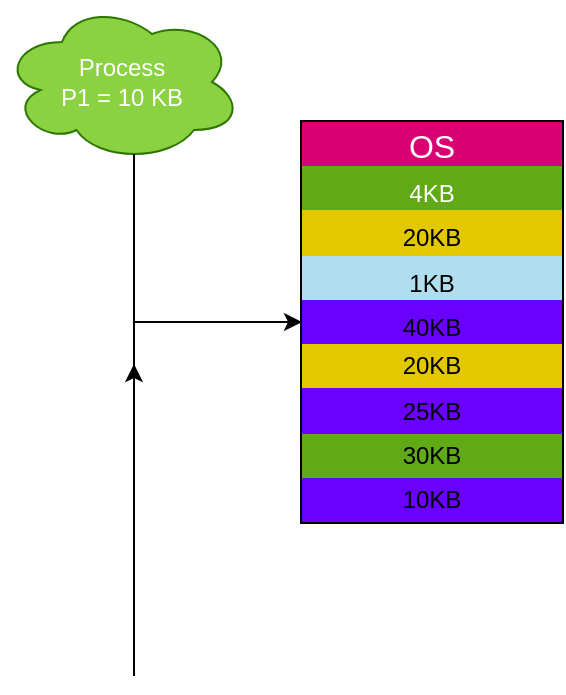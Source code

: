 <mxfile version="24.8.9">
  <diagram name="Page-1" id="Ltw2sKbZG8qRHOZKxxx9">
    <mxGraphModel dx="803" dy="145" grid="1" gridSize="10" guides="1" tooltips="1" connect="1" arrows="1" fold="1" page="1" pageScale="1" pageWidth="300" pageHeight="300" math="0" shadow="0">
      <root>
        <mxCell id="0" />
        <mxCell id="1" parent="0" />
        <mxCell id="39lnbvpjm0g7ytKZNYeY-1" value="&lt;font&gt;Process&lt;/font&gt;&lt;div&gt;&lt;font&gt;P1 = 10 KB&lt;/font&gt;&lt;/div&gt;" style="ellipse;shape=cloud;whiteSpace=wrap;html=1;fillColor=#8ad241;fontColor=#ffffff;strokeColor=#2D7600;" vertex="1" parent="1">
          <mxGeometry y="310" width="120" height="80" as="geometry" />
        </mxCell>
        <mxCell id="39lnbvpjm0g7ytKZNYeY-15" value="" style="shape=table;startSize=0;container=1;collapsible=0;childLayout=tableLayout;fontSize=12;strokeWidth=2;perimeterSpacing=2;rounded=0;shadow=0;swimlaneLine=1;gradientColor=none;swimlaneFillColor=none;" vertex="1" parent="1">
          <mxGeometry x="150" y="370" width="130" height="200" as="geometry" />
        </mxCell>
        <mxCell id="39lnbvpjm0g7ytKZNYeY-36" style="shape=tableRow;horizontal=0;startSize=0;swimlaneHead=0;swimlaneBody=0;strokeColor=inherit;top=0;left=0;bottom=0;right=0;collapsible=0;dropTarget=0;fillColor=none;points=[[0,0.5],[1,0.5]];portConstraint=eastwest;fontSize=16;" vertex="1" parent="39lnbvpjm0g7ytKZNYeY-15">
          <mxGeometry width="130" height="22" as="geometry" />
        </mxCell>
        <mxCell id="39lnbvpjm0g7ytKZNYeY-37" value="OS" style="shape=partialRectangle;html=1;whiteSpace=wrap;connectable=0;strokeColor=#A50040;overflow=hidden;fillColor=#d80073;top=0;left=0;bottom=0;right=0;pointerEvents=1;fontSize=16;fontColor=#ffffff;strokeWidth=2;" vertex="1" parent="39lnbvpjm0g7ytKZNYeY-36">
          <mxGeometry width="130" height="22" as="geometry">
            <mxRectangle width="130" height="22" as="alternateBounds" />
          </mxGeometry>
        </mxCell>
        <mxCell id="39lnbvpjm0g7ytKZNYeY-32" style="shape=tableRow;horizontal=0;startSize=0;swimlaneHead=0;swimlaneBody=0;strokeColor=inherit;top=0;left=0;bottom=0;right=0;collapsible=0;dropTarget=0;fillColor=none;points=[[0,0.5],[1,0.5]];portConstraint=eastwest;fontSize=16;" vertex="1" parent="39lnbvpjm0g7ytKZNYeY-15">
          <mxGeometry y="22" width="130" height="22" as="geometry" />
        </mxCell>
        <mxCell id="39lnbvpjm0g7ytKZNYeY-33" value="&lt;font style=&quot;font-size: 12px;&quot;&gt;4KB&lt;/font&gt;" style="shape=partialRectangle;html=1;whiteSpace=wrap;connectable=0;strokeColor=#2D7600;overflow=hidden;fillColor=#60a917;top=0;left=0;bottom=0;right=0;pointerEvents=1;fontSize=16;fontColor=#ffffff;" vertex="1" parent="39lnbvpjm0g7ytKZNYeY-32">
          <mxGeometry width="130" height="22" as="geometry">
            <mxRectangle width="130" height="22" as="alternateBounds" />
          </mxGeometry>
        </mxCell>
        <mxCell id="39lnbvpjm0g7ytKZNYeY-28" style="shape=tableRow;horizontal=0;startSize=0;swimlaneHead=0;swimlaneBody=0;strokeColor=inherit;top=0;left=0;bottom=0;right=0;collapsible=0;dropTarget=0;fillColor=none;points=[[0,0.5],[1,0.5]];portConstraint=eastwest;fontSize=16;" vertex="1" parent="39lnbvpjm0g7ytKZNYeY-15">
          <mxGeometry y="44" width="130" height="23" as="geometry" />
        </mxCell>
        <mxCell id="39lnbvpjm0g7ytKZNYeY-29" value="&lt;font style=&quot;font-size: 12px;&quot;&gt;20KB&lt;/font&gt;" style="shape=partialRectangle;html=1;whiteSpace=wrap;connectable=0;strokeColor=#B09500;overflow=hidden;fillColor=#e3c800;top=0;left=0;bottom=0;right=0;pointerEvents=1;fontSize=16;fontColor=#000000;" vertex="1" parent="39lnbvpjm0g7ytKZNYeY-28">
          <mxGeometry width="130" height="23" as="geometry">
            <mxRectangle width="130" height="23" as="alternateBounds" />
          </mxGeometry>
        </mxCell>
        <mxCell id="39lnbvpjm0g7ytKZNYeY-16" value="" style="shape=tableRow;horizontal=0;startSize=0;swimlaneHead=0;swimlaneBody=0;strokeColor=inherit;top=0;left=0;bottom=0;right=0;collapsible=0;dropTarget=0;fillColor=none;points=[[0,0.5],[1,0.5]];portConstraint=eastwest;fontSize=16;" vertex="1" parent="39lnbvpjm0g7ytKZNYeY-15">
          <mxGeometry y="67" width="130" height="22" as="geometry" />
        </mxCell>
        <mxCell id="39lnbvpjm0g7ytKZNYeY-17" value="&lt;font style=&quot;font-size: 12px;&quot;&gt;1KB&lt;/font&gt;" style="shape=partialRectangle;html=1;whiteSpace=wrap;connectable=0;strokeColor=#10739e;overflow=hidden;fillColor=#b1ddf0;top=0;left=0;bottom=0;right=0;pointerEvents=1;fontSize=16;" vertex="1" parent="39lnbvpjm0g7ytKZNYeY-16">
          <mxGeometry width="130" height="22" as="geometry">
            <mxRectangle width="130" height="22" as="alternateBounds" />
          </mxGeometry>
        </mxCell>
        <mxCell id="39lnbvpjm0g7ytKZNYeY-20" value="" style="shape=tableRow;horizontal=0;startSize=0;swimlaneHead=0;swimlaneBody=0;strokeColor=inherit;top=0;left=0;bottom=0;right=0;collapsible=0;dropTarget=0;fillColor=none;points=[[0,0.5],[1,0.5]];portConstraint=eastwest;fontSize=16;" vertex="1" parent="39lnbvpjm0g7ytKZNYeY-15">
          <mxGeometry y="89" width="130" height="22" as="geometry" />
        </mxCell>
        <mxCell id="39lnbvpjm0g7ytKZNYeY-21" value="&lt;font style=&quot;font-size: 12px;&quot;&gt;40KB&lt;/font&gt;" style="shape=partialRectangle;html=1;whiteSpace=wrap;connectable=0;strokeColor=#3700CC;overflow=hidden;fillColor=#6a00ff;top=0;left=0;bottom=0;right=0;pointerEvents=1;fontSize=16;fontColor=#000000;" vertex="1" parent="39lnbvpjm0g7ytKZNYeY-20">
          <mxGeometry width="130" height="22" as="geometry">
            <mxRectangle width="130" height="22" as="alternateBounds" />
          </mxGeometry>
        </mxCell>
        <mxCell id="39lnbvpjm0g7ytKZNYeY-47" style="shape=tableRow;horizontal=0;startSize=0;swimlaneHead=0;swimlaneBody=0;strokeColor=inherit;top=0;left=0;bottom=0;right=0;collapsible=0;dropTarget=0;fillColor=none;points=[[0,0.5],[1,0.5]];portConstraint=eastwest;fontSize=16;" vertex="1" parent="39lnbvpjm0g7ytKZNYeY-15">
          <mxGeometry y="111" width="130" height="22" as="geometry" />
        </mxCell>
        <mxCell id="39lnbvpjm0g7ytKZNYeY-48" value="20KB" style="shape=partialRectangle;html=1;whiteSpace=wrap;connectable=0;strokeColor=#B09500;overflow=hidden;fillColor=#e3c800;top=0;left=0;bottom=0;right=0;pointerEvents=1;fontSize=12;fontColor=#000000;" vertex="1" parent="39lnbvpjm0g7ytKZNYeY-47">
          <mxGeometry width="130" height="22" as="geometry">
            <mxRectangle width="130" height="22" as="alternateBounds" />
          </mxGeometry>
        </mxCell>
        <mxCell id="39lnbvpjm0g7ytKZNYeY-49" style="shape=tableRow;horizontal=0;startSize=0;swimlaneHead=0;swimlaneBody=0;strokeColor=inherit;top=0;left=0;bottom=0;right=0;collapsible=0;dropTarget=0;fillColor=none;points=[[0,0.5],[1,0.5]];portConstraint=eastwest;fontSize=16;" vertex="1" parent="39lnbvpjm0g7ytKZNYeY-15">
          <mxGeometry y="133" width="130" height="23" as="geometry" />
        </mxCell>
        <mxCell id="39lnbvpjm0g7ytKZNYeY-50" value="&lt;font color=&quot;#000000&quot;&gt;25KB&lt;/font&gt;" style="shape=partialRectangle;html=1;whiteSpace=wrap;connectable=0;strokeColor=#3700CC;overflow=hidden;fillColor=#6a00ff;top=0;left=0;bottom=0;right=0;pointerEvents=1;fontSize=12;fontColor=#ffffff;" vertex="1" parent="39lnbvpjm0g7ytKZNYeY-49">
          <mxGeometry width="130" height="23" as="geometry">
            <mxRectangle width="130" height="23" as="alternateBounds" />
          </mxGeometry>
        </mxCell>
        <mxCell id="39lnbvpjm0g7ytKZNYeY-51" style="shape=tableRow;horizontal=0;startSize=0;swimlaneHead=0;swimlaneBody=0;strokeColor=inherit;top=0;left=0;bottom=0;right=0;collapsible=0;dropTarget=0;fillColor=none;points=[[0,0.5],[1,0.5]];portConstraint=eastwest;fontSize=16;" vertex="1" parent="39lnbvpjm0g7ytKZNYeY-15">
          <mxGeometry y="156" width="130" height="22" as="geometry" />
        </mxCell>
        <mxCell id="39lnbvpjm0g7ytKZNYeY-52" value="&lt;font color=&quot;#000000&quot;&gt;30KB&lt;/font&gt;" style="shape=partialRectangle;html=1;whiteSpace=wrap;connectable=0;strokeColor=#2D7600;overflow=hidden;fillColor=#60a917;top=0;left=0;bottom=0;right=0;pointerEvents=1;fontSize=12;fontColor=#ffffff;" vertex="1" parent="39lnbvpjm0g7ytKZNYeY-51">
          <mxGeometry width="130" height="22" as="geometry">
            <mxRectangle width="130" height="22" as="alternateBounds" />
          </mxGeometry>
        </mxCell>
        <mxCell id="39lnbvpjm0g7ytKZNYeY-55" style="shape=tableRow;horizontal=0;startSize=0;swimlaneHead=0;swimlaneBody=0;strokeColor=inherit;top=0;left=0;bottom=0;right=0;collapsible=0;dropTarget=0;fillColor=none;points=[[0,0.5],[1,0.5]];portConstraint=eastwest;fontSize=16;" vertex="1" parent="39lnbvpjm0g7ytKZNYeY-15">
          <mxGeometry y="178" width="130" height="22" as="geometry" />
        </mxCell>
        <mxCell id="39lnbvpjm0g7ytKZNYeY-56" value="&lt;font color=&quot;#000000&quot;&gt;10KB&lt;/font&gt;" style="shape=partialRectangle;html=1;whiteSpace=wrap;connectable=0;strokeColor=#3700CC;overflow=hidden;fillColor=#6a00ff;top=0;left=0;bottom=0;right=0;pointerEvents=1;fontSize=12;fontColor=#ffffff;" vertex="1" parent="39lnbvpjm0g7ytKZNYeY-55">
          <mxGeometry width="130" height="22" as="geometry">
            <mxRectangle width="130" height="22" as="alternateBounds" />
          </mxGeometry>
        </mxCell>
        <mxCell id="39lnbvpjm0g7ytKZNYeY-40" value="" style="endArrow=classic;html=1;rounded=0;exitX=0.55;exitY=0.95;exitDx=0;exitDy=0;exitPerimeter=0;entryX=-0.017;entryY=0.433;entryDx=0;entryDy=0;entryPerimeter=0;" edge="1" parent="1" source="39lnbvpjm0g7ytKZNYeY-1" target="39lnbvpjm0g7ytKZNYeY-24">
          <mxGeometry width="50" height="50" relative="1" as="geometry">
            <mxPoint x="160" y="510" as="sourcePoint" />
            <mxPoint x="66" y="491" as="targetPoint" />
            <Array as="points">
              <mxPoint x="66" y="647" />
            </Array>
          </mxGeometry>
        </mxCell>
        <mxCell id="39lnbvpjm0g7ytKZNYeY-42" value="" style="endArrow=classic;html=1;rounded=0;exitX=0.55;exitY=0.95;exitDx=0;exitDy=0;exitPerimeter=0;entryX=0;entryY=0.5;entryDx=0;entryDy=0;" edge="1" parent="1" source="39lnbvpjm0g7ytKZNYeY-1" target="39lnbvpjm0g7ytKZNYeY-20">
          <mxGeometry width="50" height="50" relative="1" as="geometry">
            <mxPoint x="240" y="500" as="sourcePoint" />
            <mxPoint x="290" y="450" as="targetPoint" />
            <Array as="points">
              <mxPoint x="66" y="470" />
            </Array>
          </mxGeometry>
        </mxCell>
      </root>
    </mxGraphModel>
  </diagram>
</mxfile>
